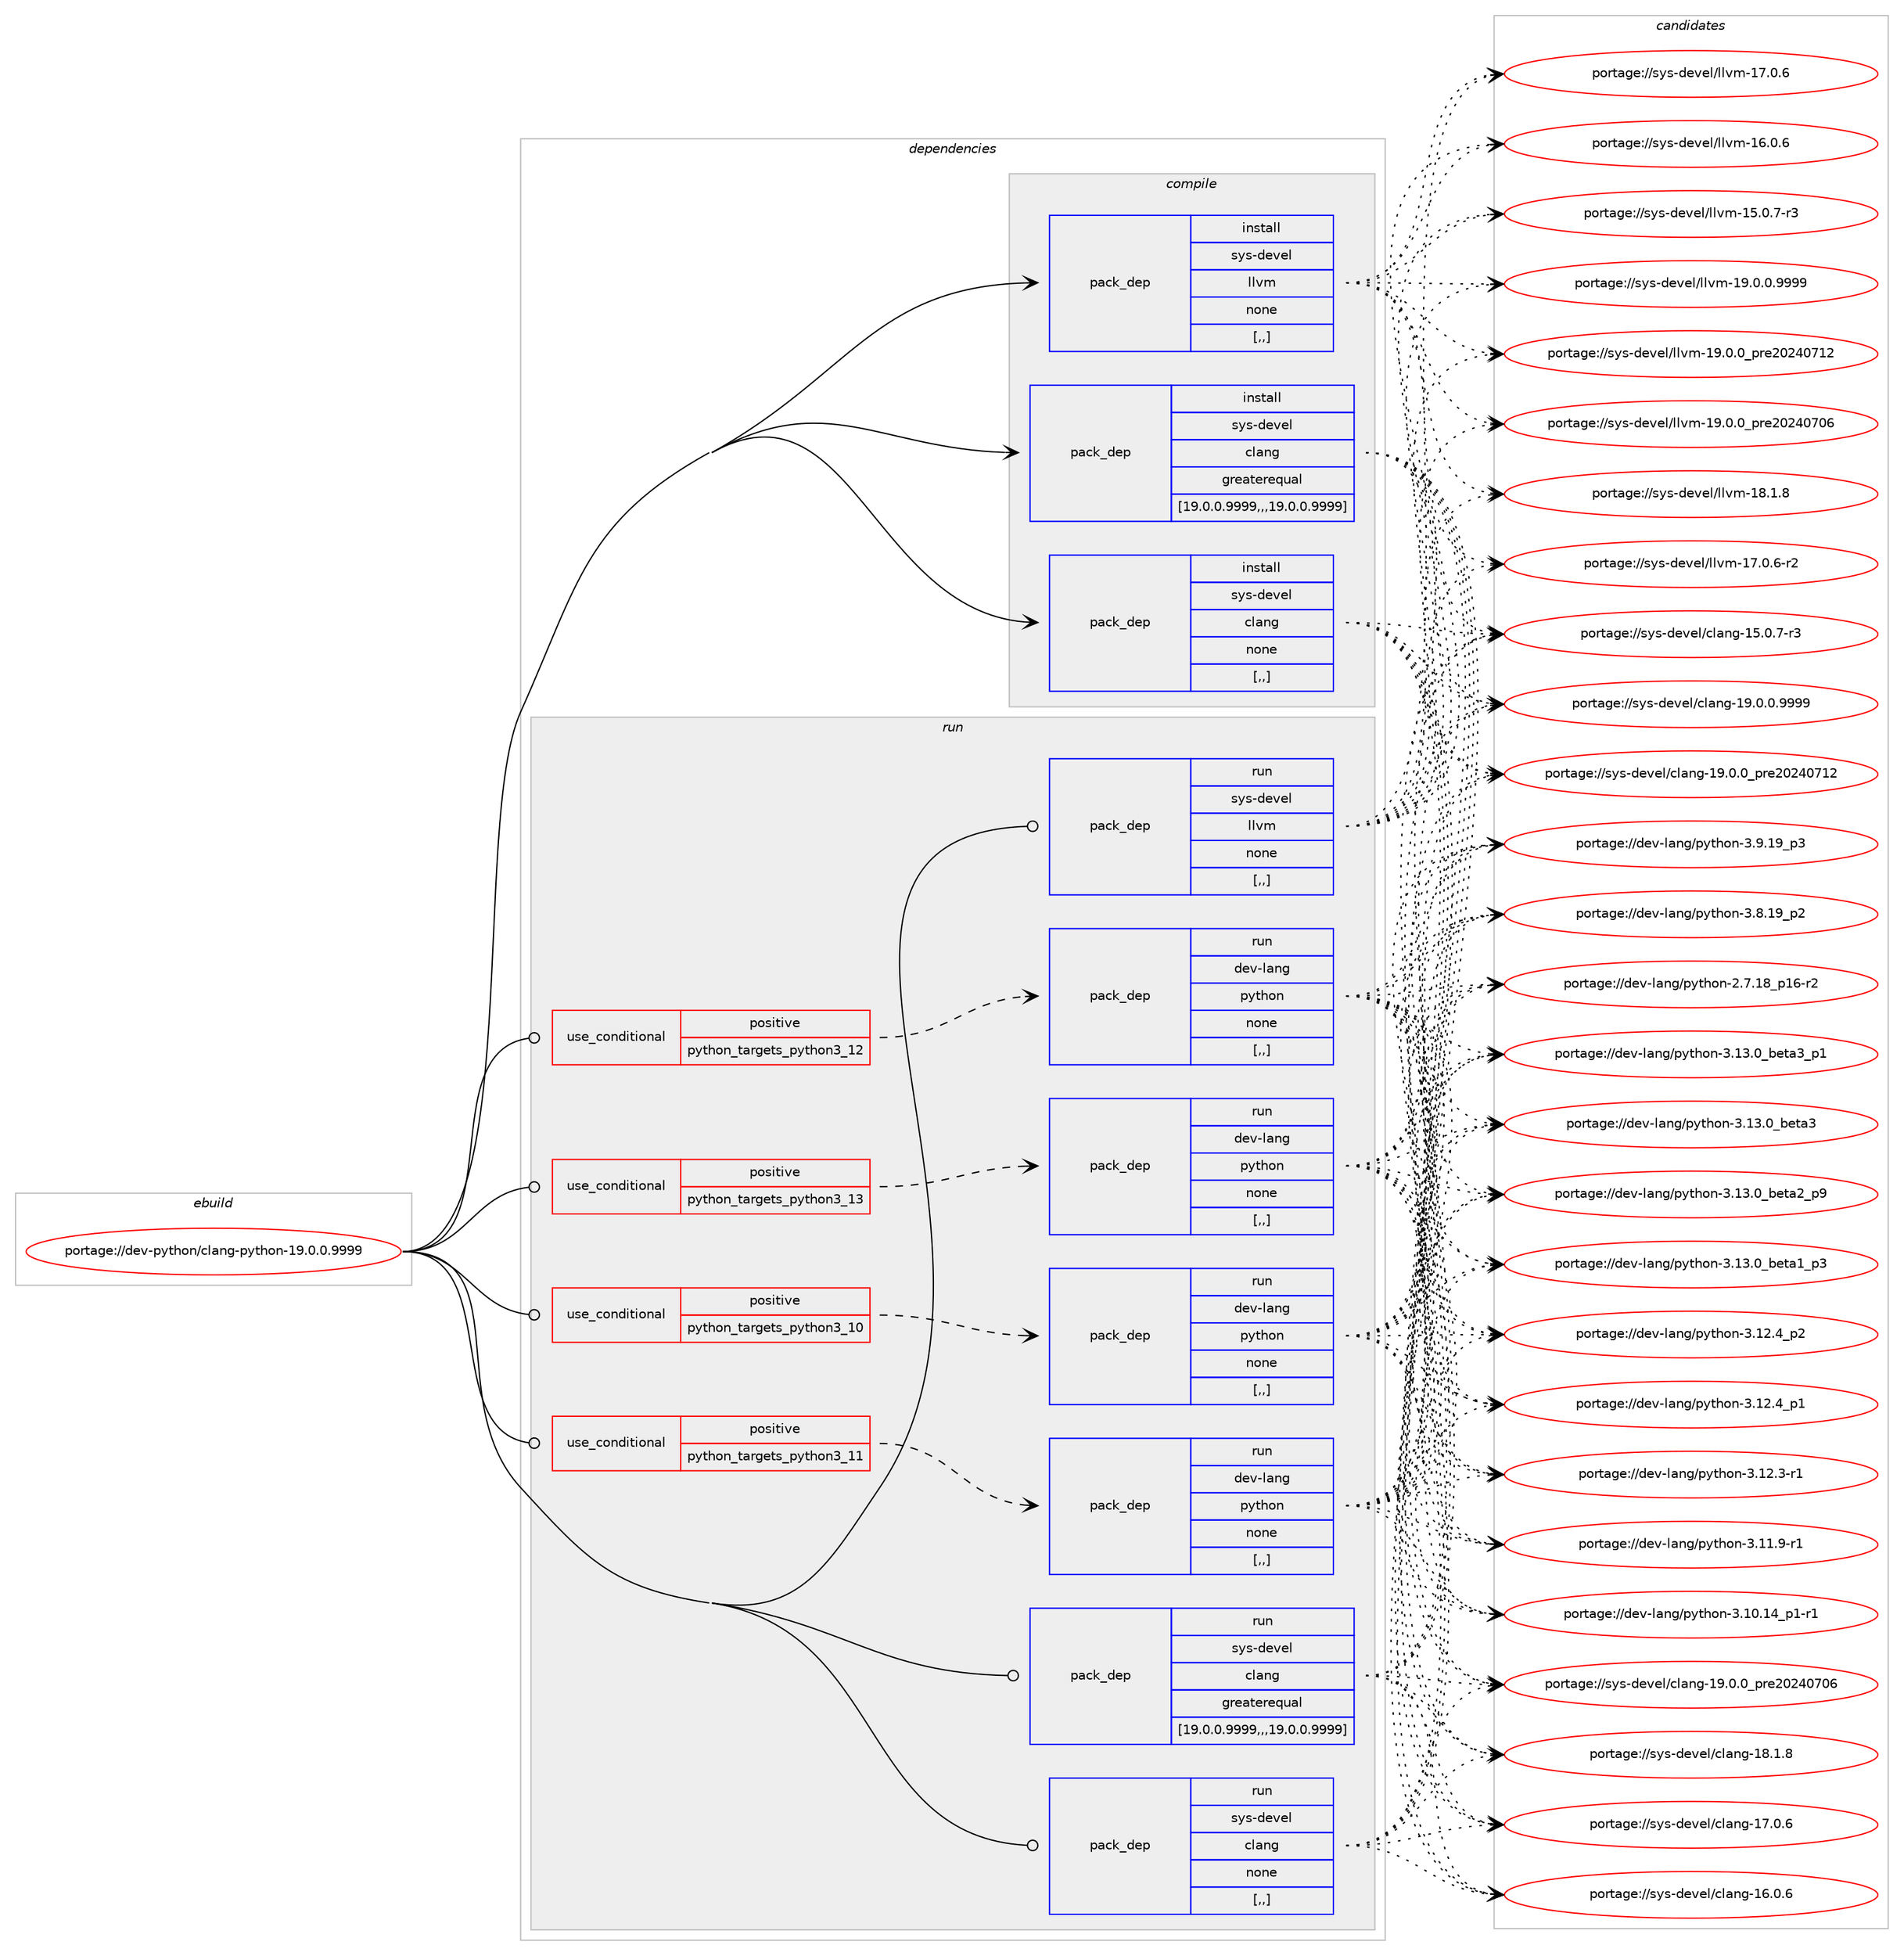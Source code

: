 digraph prolog {

# *************
# Graph options
# *************

newrank=true;
concentrate=true;
compound=true;
graph [rankdir=LR,fontname=Helvetica,fontsize=10,ranksep=1.5];#, ranksep=2.5, nodesep=0.2];
edge  [arrowhead=vee];
node  [fontname=Helvetica,fontsize=10];

# **********
# The ebuild
# **********

subgraph cluster_leftcol {
color=gray;
label=<<i>ebuild</i>>;
id [label="portage://dev-python/clang-python-19.0.0.9999", color=red, width=4, href="../dev-python/clang-python-19.0.0.9999.svg"];
}

# ****************
# The dependencies
# ****************

subgraph cluster_midcol {
color=gray;
label=<<i>dependencies</i>>;
subgraph cluster_compile {
fillcolor="#eeeeee";
style=filled;
label=<<i>compile</i>>;
subgraph pack110471 {
dependency143286 [label=<<TABLE BORDER="0" CELLBORDER="1" CELLSPACING="0" CELLPADDING="4" WIDTH="220"><TR><TD ROWSPAN="6" CELLPADDING="30">pack_dep</TD></TR><TR><TD WIDTH="110">install</TD></TR><TR><TD>sys-devel</TD></TR><TR><TD>clang</TD></TR><TR><TD>greaterequal</TD></TR><TR><TD>[19.0.0.9999,,,19.0.0.9999]</TD></TR></TABLE>>, shape=none, color=blue];
}
id:e -> dependency143286:w [weight=20,style="solid",arrowhead="vee"];
subgraph pack110472 {
dependency143287 [label=<<TABLE BORDER="0" CELLBORDER="1" CELLSPACING="0" CELLPADDING="4" WIDTH="220"><TR><TD ROWSPAN="6" CELLPADDING="30">pack_dep</TD></TR><TR><TD WIDTH="110">install</TD></TR><TR><TD>sys-devel</TD></TR><TR><TD>clang</TD></TR><TR><TD>none</TD></TR><TR><TD>[,,]</TD></TR></TABLE>>, shape=none, color=blue];
}
id:e -> dependency143287:w [weight=20,style="solid",arrowhead="vee"];
subgraph pack110473 {
dependency143288 [label=<<TABLE BORDER="0" CELLBORDER="1" CELLSPACING="0" CELLPADDING="4" WIDTH="220"><TR><TD ROWSPAN="6" CELLPADDING="30">pack_dep</TD></TR><TR><TD WIDTH="110">install</TD></TR><TR><TD>sys-devel</TD></TR><TR><TD>llvm</TD></TR><TR><TD>none</TD></TR><TR><TD>[,,]</TD></TR></TABLE>>, shape=none, color=blue];
}
id:e -> dependency143288:w [weight=20,style="solid",arrowhead="vee"];
}
subgraph cluster_compileandrun {
fillcolor="#eeeeee";
style=filled;
label=<<i>compile and run</i>>;
}
subgraph cluster_run {
fillcolor="#eeeeee";
style=filled;
label=<<i>run</i>>;
subgraph cond31569 {
dependency143289 [label=<<TABLE BORDER="0" CELLBORDER="1" CELLSPACING="0" CELLPADDING="4"><TR><TD ROWSPAN="3" CELLPADDING="10">use_conditional</TD></TR><TR><TD>positive</TD></TR><TR><TD>python_targets_python3_10</TD></TR></TABLE>>, shape=none, color=red];
subgraph pack110474 {
dependency143290 [label=<<TABLE BORDER="0" CELLBORDER="1" CELLSPACING="0" CELLPADDING="4" WIDTH="220"><TR><TD ROWSPAN="6" CELLPADDING="30">pack_dep</TD></TR><TR><TD WIDTH="110">run</TD></TR><TR><TD>dev-lang</TD></TR><TR><TD>python</TD></TR><TR><TD>none</TD></TR><TR><TD>[,,]</TD></TR></TABLE>>, shape=none, color=blue];
}
dependency143289:e -> dependency143290:w [weight=20,style="dashed",arrowhead="vee"];
}
id:e -> dependency143289:w [weight=20,style="solid",arrowhead="odot"];
subgraph cond31570 {
dependency143291 [label=<<TABLE BORDER="0" CELLBORDER="1" CELLSPACING="0" CELLPADDING="4"><TR><TD ROWSPAN="3" CELLPADDING="10">use_conditional</TD></TR><TR><TD>positive</TD></TR><TR><TD>python_targets_python3_11</TD></TR></TABLE>>, shape=none, color=red];
subgraph pack110475 {
dependency143292 [label=<<TABLE BORDER="0" CELLBORDER="1" CELLSPACING="0" CELLPADDING="4" WIDTH="220"><TR><TD ROWSPAN="6" CELLPADDING="30">pack_dep</TD></TR><TR><TD WIDTH="110">run</TD></TR><TR><TD>dev-lang</TD></TR><TR><TD>python</TD></TR><TR><TD>none</TD></TR><TR><TD>[,,]</TD></TR></TABLE>>, shape=none, color=blue];
}
dependency143291:e -> dependency143292:w [weight=20,style="dashed",arrowhead="vee"];
}
id:e -> dependency143291:w [weight=20,style="solid",arrowhead="odot"];
subgraph cond31571 {
dependency143293 [label=<<TABLE BORDER="0" CELLBORDER="1" CELLSPACING="0" CELLPADDING="4"><TR><TD ROWSPAN="3" CELLPADDING="10">use_conditional</TD></TR><TR><TD>positive</TD></TR><TR><TD>python_targets_python3_12</TD></TR></TABLE>>, shape=none, color=red];
subgraph pack110476 {
dependency143294 [label=<<TABLE BORDER="0" CELLBORDER="1" CELLSPACING="0" CELLPADDING="4" WIDTH="220"><TR><TD ROWSPAN="6" CELLPADDING="30">pack_dep</TD></TR><TR><TD WIDTH="110">run</TD></TR><TR><TD>dev-lang</TD></TR><TR><TD>python</TD></TR><TR><TD>none</TD></TR><TR><TD>[,,]</TD></TR></TABLE>>, shape=none, color=blue];
}
dependency143293:e -> dependency143294:w [weight=20,style="dashed",arrowhead="vee"];
}
id:e -> dependency143293:w [weight=20,style="solid",arrowhead="odot"];
subgraph cond31572 {
dependency143295 [label=<<TABLE BORDER="0" CELLBORDER="1" CELLSPACING="0" CELLPADDING="4"><TR><TD ROWSPAN="3" CELLPADDING="10">use_conditional</TD></TR><TR><TD>positive</TD></TR><TR><TD>python_targets_python3_13</TD></TR></TABLE>>, shape=none, color=red];
subgraph pack110477 {
dependency143296 [label=<<TABLE BORDER="0" CELLBORDER="1" CELLSPACING="0" CELLPADDING="4" WIDTH="220"><TR><TD ROWSPAN="6" CELLPADDING="30">pack_dep</TD></TR><TR><TD WIDTH="110">run</TD></TR><TR><TD>dev-lang</TD></TR><TR><TD>python</TD></TR><TR><TD>none</TD></TR><TR><TD>[,,]</TD></TR></TABLE>>, shape=none, color=blue];
}
dependency143295:e -> dependency143296:w [weight=20,style="dashed",arrowhead="vee"];
}
id:e -> dependency143295:w [weight=20,style="solid",arrowhead="odot"];
subgraph pack110478 {
dependency143297 [label=<<TABLE BORDER="0" CELLBORDER="1" CELLSPACING="0" CELLPADDING="4" WIDTH="220"><TR><TD ROWSPAN="6" CELLPADDING="30">pack_dep</TD></TR><TR><TD WIDTH="110">run</TD></TR><TR><TD>sys-devel</TD></TR><TR><TD>clang</TD></TR><TR><TD>greaterequal</TD></TR><TR><TD>[19.0.0.9999,,,19.0.0.9999]</TD></TR></TABLE>>, shape=none, color=blue];
}
id:e -> dependency143297:w [weight=20,style="solid",arrowhead="odot"];
subgraph pack110479 {
dependency143298 [label=<<TABLE BORDER="0" CELLBORDER="1" CELLSPACING="0" CELLPADDING="4" WIDTH="220"><TR><TD ROWSPAN="6" CELLPADDING="30">pack_dep</TD></TR><TR><TD WIDTH="110">run</TD></TR><TR><TD>sys-devel</TD></TR><TR><TD>clang</TD></TR><TR><TD>none</TD></TR><TR><TD>[,,]</TD></TR></TABLE>>, shape=none, color=blue];
}
id:e -> dependency143298:w [weight=20,style="solid",arrowhead="odot"];
subgraph pack110480 {
dependency143299 [label=<<TABLE BORDER="0" CELLBORDER="1" CELLSPACING="0" CELLPADDING="4" WIDTH="220"><TR><TD ROWSPAN="6" CELLPADDING="30">pack_dep</TD></TR><TR><TD WIDTH="110">run</TD></TR><TR><TD>sys-devel</TD></TR><TR><TD>llvm</TD></TR><TR><TD>none</TD></TR><TR><TD>[,,]</TD></TR></TABLE>>, shape=none, color=blue];
}
id:e -> dependency143299:w [weight=20,style="solid",arrowhead="odot"];
}
}

# **************
# The candidates
# **************

subgraph cluster_choices {
rank=same;
color=gray;
label=<<i>candidates</i>>;

subgraph choice110471 {
color=black;
nodesep=1;
choice11512111545100101118101108479910897110103454957464846484657575757 [label="portage://sys-devel/clang-19.0.0.9999", color=red, width=4,href="../sys-devel/clang-19.0.0.9999.svg"];
choice1151211154510010111810110847991089711010345495746484648951121141015048505248554950 [label="portage://sys-devel/clang-19.0.0_pre20240712", color=red, width=4,href="../sys-devel/clang-19.0.0_pre20240712.svg"];
choice1151211154510010111810110847991089711010345495746484648951121141015048505248554854 [label="portage://sys-devel/clang-19.0.0_pre20240706", color=red, width=4,href="../sys-devel/clang-19.0.0_pre20240706.svg"];
choice1151211154510010111810110847991089711010345495646494656 [label="portage://sys-devel/clang-18.1.8", color=red, width=4,href="../sys-devel/clang-18.1.8.svg"];
choice1151211154510010111810110847991089711010345495546484654 [label="portage://sys-devel/clang-17.0.6", color=red, width=4,href="../sys-devel/clang-17.0.6.svg"];
choice1151211154510010111810110847991089711010345495446484654 [label="portage://sys-devel/clang-16.0.6", color=red, width=4,href="../sys-devel/clang-16.0.6.svg"];
choice11512111545100101118101108479910897110103454953464846554511451 [label="portage://sys-devel/clang-15.0.7-r3", color=red, width=4,href="../sys-devel/clang-15.0.7-r3.svg"];
dependency143286:e -> choice11512111545100101118101108479910897110103454957464846484657575757:w [style=dotted,weight="100"];
dependency143286:e -> choice1151211154510010111810110847991089711010345495746484648951121141015048505248554950:w [style=dotted,weight="100"];
dependency143286:e -> choice1151211154510010111810110847991089711010345495746484648951121141015048505248554854:w [style=dotted,weight="100"];
dependency143286:e -> choice1151211154510010111810110847991089711010345495646494656:w [style=dotted,weight="100"];
dependency143286:e -> choice1151211154510010111810110847991089711010345495546484654:w [style=dotted,weight="100"];
dependency143286:e -> choice1151211154510010111810110847991089711010345495446484654:w [style=dotted,weight="100"];
dependency143286:e -> choice11512111545100101118101108479910897110103454953464846554511451:w [style=dotted,weight="100"];
}
subgraph choice110472 {
color=black;
nodesep=1;
choice11512111545100101118101108479910897110103454957464846484657575757 [label="portage://sys-devel/clang-19.0.0.9999", color=red, width=4,href="../sys-devel/clang-19.0.0.9999.svg"];
choice1151211154510010111810110847991089711010345495746484648951121141015048505248554950 [label="portage://sys-devel/clang-19.0.0_pre20240712", color=red, width=4,href="../sys-devel/clang-19.0.0_pre20240712.svg"];
choice1151211154510010111810110847991089711010345495746484648951121141015048505248554854 [label="portage://sys-devel/clang-19.0.0_pre20240706", color=red, width=4,href="../sys-devel/clang-19.0.0_pre20240706.svg"];
choice1151211154510010111810110847991089711010345495646494656 [label="portage://sys-devel/clang-18.1.8", color=red, width=4,href="../sys-devel/clang-18.1.8.svg"];
choice1151211154510010111810110847991089711010345495546484654 [label="portage://sys-devel/clang-17.0.6", color=red, width=4,href="../sys-devel/clang-17.0.6.svg"];
choice1151211154510010111810110847991089711010345495446484654 [label="portage://sys-devel/clang-16.0.6", color=red, width=4,href="../sys-devel/clang-16.0.6.svg"];
choice11512111545100101118101108479910897110103454953464846554511451 [label="portage://sys-devel/clang-15.0.7-r3", color=red, width=4,href="../sys-devel/clang-15.0.7-r3.svg"];
dependency143287:e -> choice11512111545100101118101108479910897110103454957464846484657575757:w [style=dotted,weight="100"];
dependency143287:e -> choice1151211154510010111810110847991089711010345495746484648951121141015048505248554950:w [style=dotted,weight="100"];
dependency143287:e -> choice1151211154510010111810110847991089711010345495746484648951121141015048505248554854:w [style=dotted,weight="100"];
dependency143287:e -> choice1151211154510010111810110847991089711010345495646494656:w [style=dotted,weight="100"];
dependency143287:e -> choice1151211154510010111810110847991089711010345495546484654:w [style=dotted,weight="100"];
dependency143287:e -> choice1151211154510010111810110847991089711010345495446484654:w [style=dotted,weight="100"];
dependency143287:e -> choice11512111545100101118101108479910897110103454953464846554511451:w [style=dotted,weight="100"];
}
subgraph choice110473 {
color=black;
nodesep=1;
choice1151211154510010111810110847108108118109454957464846484657575757 [label="portage://sys-devel/llvm-19.0.0.9999", color=red, width=4,href="../sys-devel/llvm-19.0.0.9999.svg"];
choice115121115451001011181011084710810811810945495746484648951121141015048505248554950 [label="portage://sys-devel/llvm-19.0.0_pre20240712", color=red, width=4,href="../sys-devel/llvm-19.0.0_pre20240712.svg"];
choice115121115451001011181011084710810811810945495746484648951121141015048505248554854 [label="portage://sys-devel/llvm-19.0.0_pre20240706", color=red, width=4,href="../sys-devel/llvm-19.0.0_pre20240706.svg"];
choice115121115451001011181011084710810811810945495646494656 [label="portage://sys-devel/llvm-18.1.8", color=red, width=4,href="../sys-devel/llvm-18.1.8.svg"];
choice1151211154510010111810110847108108118109454955464846544511450 [label="portage://sys-devel/llvm-17.0.6-r2", color=red, width=4,href="../sys-devel/llvm-17.0.6-r2.svg"];
choice115121115451001011181011084710810811810945495546484654 [label="portage://sys-devel/llvm-17.0.6", color=red, width=4,href="../sys-devel/llvm-17.0.6.svg"];
choice115121115451001011181011084710810811810945495446484654 [label="portage://sys-devel/llvm-16.0.6", color=red, width=4,href="../sys-devel/llvm-16.0.6.svg"];
choice1151211154510010111810110847108108118109454953464846554511451 [label="portage://sys-devel/llvm-15.0.7-r3", color=red, width=4,href="../sys-devel/llvm-15.0.7-r3.svg"];
dependency143288:e -> choice1151211154510010111810110847108108118109454957464846484657575757:w [style=dotted,weight="100"];
dependency143288:e -> choice115121115451001011181011084710810811810945495746484648951121141015048505248554950:w [style=dotted,weight="100"];
dependency143288:e -> choice115121115451001011181011084710810811810945495746484648951121141015048505248554854:w [style=dotted,weight="100"];
dependency143288:e -> choice115121115451001011181011084710810811810945495646494656:w [style=dotted,weight="100"];
dependency143288:e -> choice1151211154510010111810110847108108118109454955464846544511450:w [style=dotted,weight="100"];
dependency143288:e -> choice115121115451001011181011084710810811810945495546484654:w [style=dotted,weight="100"];
dependency143288:e -> choice115121115451001011181011084710810811810945495446484654:w [style=dotted,weight="100"];
dependency143288:e -> choice1151211154510010111810110847108108118109454953464846554511451:w [style=dotted,weight="100"];
}
subgraph choice110474 {
color=black;
nodesep=1;
choice10010111845108971101034711212111610411111045514649514648959810111697519511249 [label="portage://dev-lang/python-3.13.0_beta3_p1", color=red, width=4,href="../dev-lang/python-3.13.0_beta3_p1.svg"];
choice1001011184510897110103471121211161041111104551464951464895981011169751 [label="portage://dev-lang/python-3.13.0_beta3", color=red, width=4,href="../dev-lang/python-3.13.0_beta3.svg"];
choice10010111845108971101034711212111610411111045514649514648959810111697509511257 [label="portage://dev-lang/python-3.13.0_beta2_p9", color=red, width=4,href="../dev-lang/python-3.13.0_beta2_p9.svg"];
choice10010111845108971101034711212111610411111045514649514648959810111697499511251 [label="portage://dev-lang/python-3.13.0_beta1_p3", color=red, width=4,href="../dev-lang/python-3.13.0_beta1_p3.svg"];
choice100101118451089711010347112121116104111110455146495046529511250 [label="portage://dev-lang/python-3.12.4_p2", color=red, width=4,href="../dev-lang/python-3.12.4_p2.svg"];
choice100101118451089711010347112121116104111110455146495046529511249 [label="portage://dev-lang/python-3.12.4_p1", color=red, width=4,href="../dev-lang/python-3.12.4_p1.svg"];
choice100101118451089711010347112121116104111110455146495046514511449 [label="portage://dev-lang/python-3.12.3-r1", color=red, width=4,href="../dev-lang/python-3.12.3-r1.svg"];
choice100101118451089711010347112121116104111110455146494946574511449 [label="portage://dev-lang/python-3.11.9-r1", color=red, width=4,href="../dev-lang/python-3.11.9-r1.svg"];
choice100101118451089711010347112121116104111110455146494846495295112494511449 [label="portage://dev-lang/python-3.10.14_p1-r1", color=red, width=4,href="../dev-lang/python-3.10.14_p1-r1.svg"];
choice100101118451089711010347112121116104111110455146574649579511251 [label="portage://dev-lang/python-3.9.19_p3", color=red, width=4,href="../dev-lang/python-3.9.19_p3.svg"];
choice100101118451089711010347112121116104111110455146564649579511250 [label="portage://dev-lang/python-3.8.19_p2", color=red, width=4,href="../dev-lang/python-3.8.19_p2.svg"];
choice100101118451089711010347112121116104111110455046554649569511249544511450 [label="portage://dev-lang/python-2.7.18_p16-r2", color=red, width=4,href="../dev-lang/python-2.7.18_p16-r2.svg"];
dependency143290:e -> choice10010111845108971101034711212111610411111045514649514648959810111697519511249:w [style=dotted,weight="100"];
dependency143290:e -> choice1001011184510897110103471121211161041111104551464951464895981011169751:w [style=dotted,weight="100"];
dependency143290:e -> choice10010111845108971101034711212111610411111045514649514648959810111697509511257:w [style=dotted,weight="100"];
dependency143290:e -> choice10010111845108971101034711212111610411111045514649514648959810111697499511251:w [style=dotted,weight="100"];
dependency143290:e -> choice100101118451089711010347112121116104111110455146495046529511250:w [style=dotted,weight="100"];
dependency143290:e -> choice100101118451089711010347112121116104111110455146495046529511249:w [style=dotted,weight="100"];
dependency143290:e -> choice100101118451089711010347112121116104111110455146495046514511449:w [style=dotted,weight="100"];
dependency143290:e -> choice100101118451089711010347112121116104111110455146494946574511449:w [style=dotted,weight="100"];
dependency143290:e -> choice100101118451089711010347112121116104111110455146494846495295112494511449:w [style=dotted,weight="100"];
dependency143290:e -> choice100101118451089711010347112121116104111110455146574649579511251:w [style=dotted,weight="100"];
dependency143290:e -> choice100101118451089711010347112121116104111110455146564649579511250:w [style=dotted,weight="100"];
dependency143290:e -> choice100101118451089711010347112121116104111110455046554649569511249544511450:w [style=dotted,weight="100"];
}
subgraph choice110475 {
color=black;
nodesep=1;
choice10010111845108971101034711212111610411111045514649514648959810111697519511249 [label="portage://dev-lang/python-3.13.0_beta3_p1", color=red, width=4,href="../dev-lang/python-3.13.0_beta3_p1.svg"];
choice1001011184510897110103471121211161041111104551464951464895981011169751 [label="portage://dev-lang/python-3.13.0_beta3", color=red, width=4,href="../dev-lang/python-3.13.0_beta3.svg"];
choice10010111845108971101034711212111610411111045514649514648959810111697509511257 [label="portage://dev-lang/python-3.13.0_beta2_p9", color=red, width=4,href="../dev-lang/python-3.13.0_beta2_p9.svg"];
choice10010111845108971101034711212111610411111045514649514648959810111697499511251 [label="portage://dev-lang/python-3.13.0_beta1_p3", color=red, width=4,href="../dev-lang/python-3.13.0_beta1_p3.svg"];
choice100101118451089711010347112121116104111110455146495046529511250 [label="portage://dev-lang/python-3.12.4_p2", color=red, width=4,href="../dev-lang/python-3.12.4_p2.svg"];
choice100101118451089711010347112121116104111110455146495046529511249 [label="portage://dev-lang/python-3.12.4_p1", color=red, width=4,href="../dev-lang/python-3.12.4_p1.svg"];
choice100101118451089711010347112121116104111110455146495046514511449 [label="portage://dev-lang/python-3.12.3-r1", color=red, width=4,href="../dev-lang/python-3.12.3-r1.svg"];
choice100101118451089711010347112121116104111110455146494946574511449 [label="portage://dev-lang/python-3.11.9-r1", color=red, width=4,href="../dev-lang/python-3.11.9-r1.svg"];
choice100101118451089711010347112121116104111110455146494846495295112494511449 [label="portage://dev-lang/python-3.10.14_p1-r1", color=red, width=4,href="../dev-lang/python-3.10.14_p1-r1.svg"];
choice100101118451089711010347112121116104111110455146574649579511251 [label="portage://dev-lang/python-3.9.19_p3", color=red, width=4,href="../dev-lang/python-3.9.19_p3.svg"];
choice100101118451089711010347112121116104111110455146564649579511250 [label="portage://dev-lang/python-3.8.19_p2", color=red, width=4,href="../dev-lang/python-3.8.19_p2.svg"];
choice100101118451089711010347112121116104111110455046554649569511249544511450 [label="portage://dev-lang/python-2.7.18_p16-r2", color=red, width=4,href="../dev-lang/python-2.7.18_p16-r2.svg"];
dependency143292:e -> choice10010111845108971101034711212111610411111045514649514648959810111697519511249:w [style=dotted,weight="100"];
dependency143292:e -> choice1001011184510897110103471121211161041111104551464951464895981011169751:w [style=dotted,weight="100"];
dependency143292:e -> choice10010111845108971101034711212111610411111045514649514648959810111697509511257:w [style=dotted,weight="100"];
dependency143292:e -> choice10010111845108971101034711212111610411111045514649514648959810111697499511251:w [style=dotted,weight="100"];
dependency143292:e -> choice100101118451089711010347112121116104111110455146495046529511250:w [style=dotted,weight="100"];
dependency143292:e -> choice100101118451089711010347112121116104111110455146495046529511249:w [style=dotted,weight="100"];
dependency143292:e -> choice100101118451089711010347112121116104111110455146495046514511449:w [style=dotted,weight="100"];
dependency143292:e -> choice100101118451089711010347112121116104111110455146494946574511449:w [style=dotted,weight="100"];
dependency143292:e -> choice100101118451089711010347112121116104111110455146494846495295112494511449:w [style=dotted,weight="100"];
dependency143292:e -> choice100101118451089711010347112121116104111110455146574649579511251:w [style=dotted,weight="100"];
dependency143292:e -> choice100101118451089711010347112121116104111110455146564649579511250:w [style=dotted,weight="100"];
dependency143292:e -> choice100101118451089711010347112121116104111110455046554649569511249544511450:w [style=dotted,weight="100"];
}
subgraph choice110476 {
color=black;
nodesep=1;
choice10010111845108971101034711212111610411111045514649514648959810111697519511249 [label="portage://dev-lang/python-3.13.0_beta3_p1", color=red, width=4,href="../dev-lang/python-3.13.0_beta3_p1.svg"];
choice1001011184510897110103471121211161041111104551464951464895981011169751 [label="portage://dev-lang/python-3.13.0_beta3", color=red, width=4,href="../dev-lang/python-3.13.0_beta3.svg"];
choice10010111845108971101034711212111610411111045514649514648959810111697509511257 [label="portage://dev-lang/python-3.13.0_beta2_p9", color=red, width=4,href="../dev-lang/python-3.13.0_beta2_p9.svg"];
choice10010111845108971101034711212111610411111045514649514648959810111697499511251 [label="portage://dev-lang/python-3.13.0_beta1_p3", color=red, width=4,href="../dev-lang/python-3.13.0_beta1_p3.svg"];
choice100101118451089711010347112121116104111110455146495046529511250 [label="portage://dev-lang/python-3.12.4_p2", color=red, width=4,href="../dev-lang/python-3.12.4_p2.svg"];
choice100101118451089711010347112121116104111110455146495046529511249 [label="portage://dev-lang/python-3.12.4_p1", color=red, width=4,href="../dev-lang/python-3.12.4_p1.svg"];
choice100101118451089711010347112121116104111110455146495046514511449 [label="portage://dev-lang/python-3.12.3-r1", color=red, width=4,href="../dev-lang/python-3.12.3-r1.svg"];
choice100101118451089711010347112121116104111110455146494946574511449 [label="portage://dev-lang/python-3.11.9-r1", color=red, width=4,href="../dev-lang/python-3.11.9-r1.svg"];
choice100101118451089711010347112121116104111110455146494846495295112494511449 [label="portage://dev-lang/python-3.10.14_p1-r1", color=red, width=4,href="../dev-lang/python-3.10.14_p1-r1.svg"];
choice100101118451089711010347112121116104111110455146574649579511251 [label="portage://dev-lang/python-3.9.19_p3", color=red, width=4,href="../dev-lang/python-3.9.19_p3.svg"];
choice100101118451089711010347112121116104111110455146564649579511250 [label="portage://dev-lang/python-3.8.19_p2", color=red, width=4,href="../dev-lang/python-3.8.19_p2.svg"];
choice100101118451089711010347112121116104111110455046554649569511249544511450 [label="portage://dev-lang/python-2.7.18_p16-r2", color=red, width=4,href="../dev-lang/python-2.7.18_p16-r2.svg"];
dependency143294:e -> choice10010111845108971101034711212111610411111045514649514648959810111697519511249:w [style=dotted,weight="100"];
dependency143294:e -> choice1001011184510897110103471121211161041111104551464951464895981011169751:w [style=dotted,weight="100"];
dependency143294:e -> choice10010111845108971101034711212111610411111045514649514648959810111697509511257:w [style=dotted,weight="100"];
dependency143294:e -> choice10010111845108971101034711212111610411111045514649514648959810111697499511251:w [style=dotted,weight="100"];
dependency143294:e -> choice100101118451089711010347112121116104111110455146495046529511250:w [style=dotted,weight="100"];
dependency143294:e -> choice100101118451089711010347112121116104111110455146495046529511249:w [style=dotted,weight="100"];
dependency143294:e -> choice100101118451089711010347112121116104111110455146495046514511449:w [style=dotted,weight="100"];
dependency143294:e -> choice100101118451089711010347112121116104111110455146494946574511449:w [style=dotted,weight="100"];
dependency143294:e -> choice100101118451089711010347112121116104111110455146494846495295112494511449:w [style=dotted,weight="100"];
dependency143294:e -> choice100101118451089711010347112121116104111110455146574649579511251:w [style=dotted,weight="100"];
dependency143294:e -> choice100101118451089711010347112121116104111110455146564649579511250:w [style=dotted,weight="100"];
dependency143294:e -> choice100101118451089711010347112121116104111110455046554649569511249544511450:w [style=dotted,weight="100"];
}
subgraph choice110477 {
color=black;
nodesep=1;
choice10010111845108971101034711212111610411111045514649514648959810111697519511249 [label="portage://dev-lang/python-3.13.0_beta3_p1", color=red, width=4,href="../dev-lang/python-3.13.0_beta3_p1.svg"];
choice1001011184510897110103471121211161041111104551464951464895981011169751 [label="portage://dev-lang/python-3.13.0_beta3", color=red, width=4,href="../dev-lang/python-3.13.0_beta3.svg"];
choice10010111845108971101034711212111610411111045514649514648959810111697509511257 [label="portage://dev-lang/python-3.13.0_beta2_p9", color=red, width=4,href="../dev-lang/python-3.13.0_beta2_p9.svg"];
choice10010111845108971101034711212111610411111045514649514648959810111697499511251 [label="portage://dev-lang/python-3.13.0_beta1_p3", color=red, width=4,href="../dev-lang/python-3.13.0_beta1_p3.svg"];
choice100101118451089711010347112121116104111110455146495046529511250 [label="portage://dev-lang/python-3.12.4_p2", color=red, width=4,href="../dev-lang/python-3.12.4_p2.svg"];
choice100101118451089711010347112121116104111110455146495046529511249 [label="portage://dev-lang/python-3.12.4_p1", color=red, width=4,href="../dev-lang/python-3.12.4_p1.svg"];
choice100101118451089711010347112121116104111110455146495046514511449 [label="portage://dev-lang/python-3.12.3-r1", color=red, width=4,href="../dev-lang/python-3.12.3-r1.svg"];
choice100101118451089711010347112121116104111110455146494946574511449 [label="portage://dev-lang/python-3.11.9-r1", color=red, width=4,href="../dev-lang/python-3.11.9-r1.svg"];
choice100101118451089711010347112121116104111110455146494846495295112494511449 [label="portage://dev-lang/python-3.10.14_p1-r1", color=red, width=4,href="../dev-lang/python-3.10.14_p1-r1.svg"];
choice100101118451089711010347112121116104111110455146574649579511251 [label="portage://dev-lang/python-3.9.19_p3", color=red, width=4,href="../dev-lang/python-3.9.19_p3.svg"];
choice100101118451089711010347112121116104111110455146564649579511250 [label="portage://dev-lang/python-3.8.19_p2", color=red, width=4,href="../dev-lang/python-3.8.19_p2.svg"];
choice100101118451089711010347112121116104111110455046554649569511249544511450 [label="portage://dev-lang/python-2.7.18_p16-r2", color=red, width=4,href="../dev-lang/python-2.7.18_p16-r2.svg"];
dependency143296:e -> choice10010111845108971101034711212111610411111045514649514648959810111697519511249:w [style=dotted,weight="100"];
dependency143296:e -> choice1001011184510897110103471121211161041111104551464951464895981011169751:w [style=dotted,weight="100"];
dependency143296:e -> choice10010111845108971101034711212111610411111045514649514648959810111697509511257:w [style=dotted,weight="100"];
dependency143296:e -> choice10010111845108971101034711212111610411111045514649514648959810111697499511251:w [style=dotted,weight="100"];
dependency143296:e -> choice100101118451089711010347112121116104111110455146495046529511250:w [style=dotted,weight="100"];
dependency143296:e -> choice100101118451089711010347112121116104111110455146495046529511249:w [style=dotted,weight="100"];
dependency143296:e -> choice100101118451089711010347112121116104111110455146495046514511449:w [style=dotted,weight="100"];
dependency143296:e -> choice100101118451089711010347112121116104111110455146494946574511449:w [style=dotted,weight="100"];
dependency143296:e -> choice100101118451089711010347112121116104111110455146494846495295112494511449:w [style=dotted,weight="100"];
dependency143296:e -> choice100101118451089711010347112121116104111110455146574649579511251:w [style=dotted,weight="100"];
dependency143296:e -> choice100101118451089711010347112121116104111110455146564649579511250:w [style=dotted,weight="100"];
dependency143296:e -> choice100101118451089711010347112121116104111110455046554649569511249544511450:w [style=dotted,weight="100"];
}
subgraph choice110478 {
color=black;
nodesep=1;
choice11512111545100101118101108479910897110103454957464846484657575757 [label="portage://sys-devel/clang-19.0.0.9999", color=red, width=4,href="../sys-devel/clang-19.0.0.9999.svg"];
choice1151211154510010111810110847991089711010345495746484648951121141015048505248554950 [label="portage://sys-devel/clang-19.0.0_pre20240712", color=red, width=4,href="../sys-devel/clang-19.0.0_pre20240712.svg"];
choice1151211154510010111810110847991089711010345495746484648951121141015048505248554854 [label="portage://sys-devel/clang-19.0.0_pre20240706", color=red, width=4,href="../sys-devel/clang-19.0.0_pre20240706.svg"];
choice1151211154510010111810110847991089711010345495646494656 [label="portage://sys-devel/clang-18.1.8", color=red, width=4,href="../sys-devel/clang-18.1.8.svg"];
choice1151211154510010111810110847991089711010345495546484654 [label="portage://sys-devel/clang-17.0.6", color=red, width=4,href="../sys-devel/clang-17.0.6.svg"];
choice1151211154510010111810110847991089711010345495446484654 [label="portage://sys-devel/clang-16.0.6", color=red, width=4,href="../sys-devel/clang-16.0.6.svg"];
choice11512111545100101118101108479910897110103454953464846554511451 [label="portage://sys-devel/clang-15.0.7-r3", color=red, width=4,href="../sys-devel/clang-15.0.7-r3.svg"];
dependency143297:e -> choice11512111545100101118101108479910897110103454957464846484657575757:w [style=dotted,weight="100"];
dependency143297:e -> choice1151211154510010111810110847991089711010345495746484648951121141015048505248554950:w [style=dotted,weight="100"];
dependency143297:e -> choice1151211154510010111810110847991089711010345495746484648951121141015048505248554854:w [style=dotted,weight="100"];
dependency143297:e -> choice1151211154510010111810110847991089711010345495646494656:w [style=dotted,weight="100"];
dependency143297:e -> choice1151211154510010111810110847991089711010345495546484654:w [style=dotted,weight="100"];
dependency143297:e -> choice1151211154510010111810110847991089711010345495446484654:w [style=dotted,weight="100"];
dependency143297:e -> choice11512111545100101118101108479910897110103454953464846554511451:w [style=dotted,weight="100"];
}
subgraph choice110479 {
color=black;
nodesep=1;
choice11512111545100101118101108479910897110103454957464846484657575757 [label="portage://sys-devel/clang-19.0.0.9999", color=red, width=4,href="../sys-devel/clang-19.0.0.9999.svg"];
choice1151211154510010111810110847991089711010345495746484648951121141015048505248554950 [label="portage://sys-devel/clang-19.0.0_pre20240712", color=red, width=4,href="../sys-devel/clang-19.0.0_pre20240712.svg"];
choice1151211154510010111810110847991089711010345495746484648951121141015048505248554854 [label="portage://sys-devel/clang-19.0.0_pre20240706", color=red, width=4,href="../sys-devel/clang-19.0.0_pre20240706.svg"];
choice1151211154510010111810110847991089711010345495646494656 [label="portage://sys-devel/clang-18.1.8", color=red, width=4,href="../sys-devel/clang-18.1.8.svg"];
choice1151211154510010111810110847991089711010345495546484654 [label="portage://sys-devel/clang-17.0.6", color=red, width=4,href="../sys-devel/clang-17.0.6.svg"];
choice1151211154510010111810110847991089711010345495446484654 [label="portage://sys-devel/clang-16.0.6", color=red, width=4,href="../sys-devel/clang-16.0.6.svg"];
choice11512111545100101118101108479910897110103454953464846554511451 [label="portage://sys-devel/clang-15.0.7-r3", color=red, width=4,href="../sys-devel/clang-15.0.7-r3.svg"];
dependency143298:e -> choice11512111545100101118101108479910897110103454957464846484657575757:w [style=dotted,weight="100"];
dependency143298:e -> choice1151211154510010111810110847991089711010345495746484648951121141015048505248554950:w [style=dotted,weight="100"];
dependency143298:e -> choice1151211154510010111810110847991089711010345495746484648951121141015048505248554854:w [style=dotted,weight="100"];
dependency143298:e -> choice1151211154510010111810110847991089711010345495646494656:w [style=dotted,weight="100"];
dependency143298:e -> choice1151211154510010111810110847991089711010345495546484654:w [style=dotted,weight="100"];
dependency143298:e -> choice1151211154510010111810110847991089711010345495446484654:w [style=dotted,weight="100"];
dependency143298:e -> choice11512111545100101118101108479910897110103454953464846554511451:w [style=dotted,weight="100"];
}
subgraph choice110480 {
color=black;
nodesep=1;
choice1151211154510010111810110847108108118109454957464846484657575757 [label="portage://sys-devel/llvm-19.0.0.9999", color=red, width=4,href="../sys-devel/llvm-19.0.0.9999.svg"];
choice115121115451001011181011084710810811810945495746484648951121141015048505248554950 [label="portage://sys-devel/llvm-19.0.0_pre20240712", color=red, width=4,href="../sys-devel/llvm-19.0.0_pre20240712.svg"];
choice115121115451001011181011084710810811810945495746484648951121141015048505248554854 [label="portage://sys-devel/llvm-19.0.0_pre20240706", color=red, width=4,href="../sys-devel/llvm-19.0.0_pre20240706.svg"];
choice115121115451001011181011084710810811810945495646494656 [label="portage://sys-devel/llvm-18.1.8", color=red, width=4,href="../sys-devel/llvm-18.1.8.svg"];
choice1151211154510010111810110847108108118109454955464846544511450 [label="portage://sys-devel/llvm-17.0.6-r2", color=red, width=4,href="../sys-devel/llvm-17.0.6-r2.svg"];
choice115121115451001011181011084710810811810945495546484654 [label="portage://sys-devel/llvm-17.0.6", color=red, width=4,href="../sys-devel/llvm-17.0.6.svg"];
choice115121115451001011181011084710810811810945495446484654 [label="portage://sys-devel/llvm-16.0.6", color=red, width=4,href="../sys-devel/llvm-16.0.6.svg"];
choice1151211154510010111810110847108108118109454953464846554511451 [label="portage://sys-devel/llvm-15.0.7-r3", color=red, width=4,href="../sys-devel/llvm-15.0.7-r3.svg"];
dependency143299:e -> choice1151211154510010111810110847108108118109454957464846484657575757:w [style=dotted,weight="100"];
dependency143299:e -> choice115121115451001011181011084710810811810945495746484648951121141015048505248554950:w [style=dotted,weight="100"];
dependency143299:e -> choice115121115451001011181011084710810811810945495746484648951121141015048505248554854:w [style=dotted,weight="100"];
dependency143299:e -> choice115121115451001011181011084710810811810945495646494656:w [style=dotted,weight="100"];
dependency143299:e -> choice1151211154510010111810110847108108118109454955464846544511450:w [style=dotted,weight="100"];
dependency143299:e -> choice115121115451001011181011084710810811810945495546484654:w [style=dotted,weight="100"];
dependency143299:e -> choice115121115451001011181011084710810811810945495446484654:w [style=dotted,weight="100"];
dependency143299:e -> choice1151211154510010111810110847108108118109454953464846554511451:w [style=dotted,weight="100"];
}
}

}
